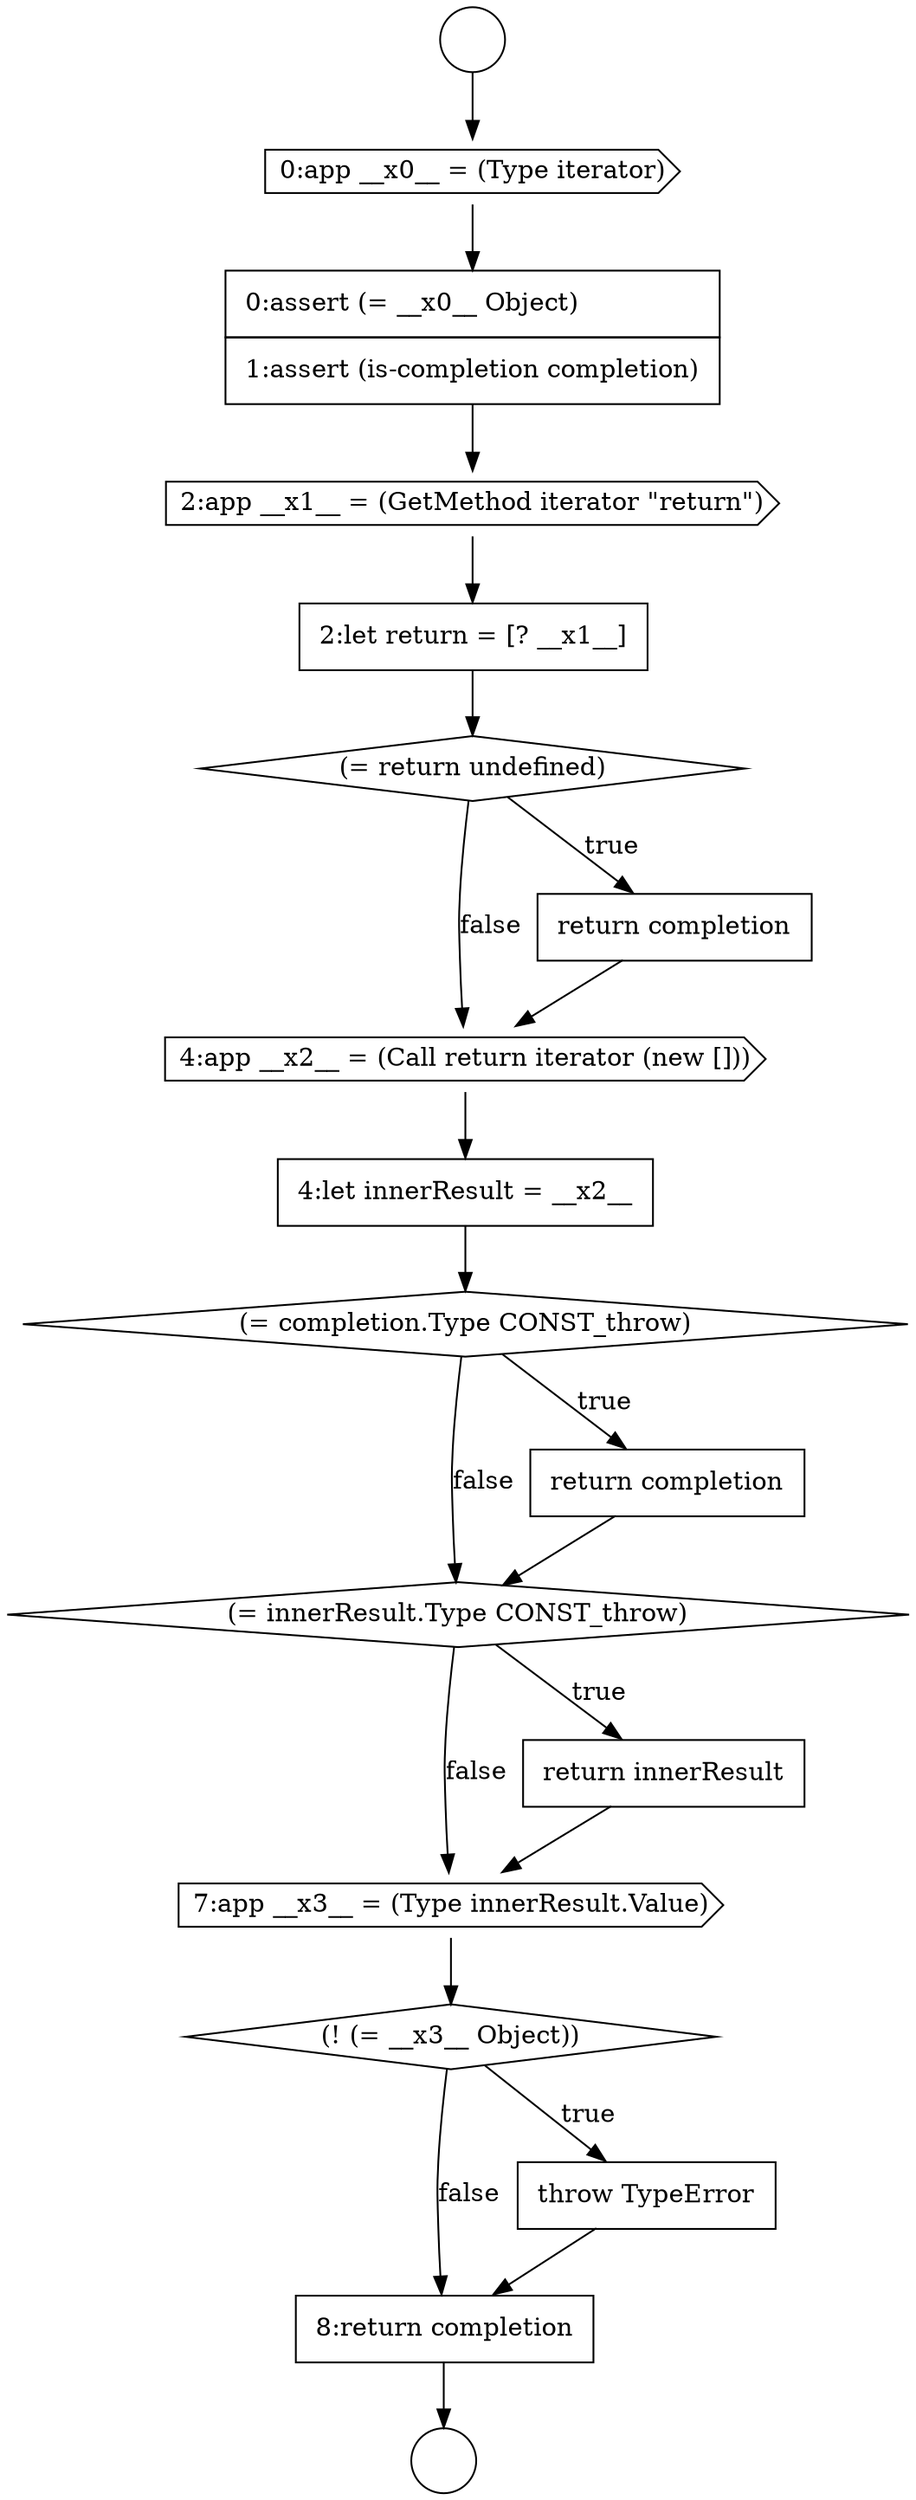 digraph {
  node1041 [shape=circle label=" " color="black" fillcolor="white" style=filled]
  node1046 [shape=none, margin=0, label=<<font color="black">
    <table border="0" cellborder="1" cellspacing="0" cellpadding="10">
      <tr><td align="left">2:let return = [? __x1__]</td></tr>
    </table>
  </font>> color="black" fillcolor="white" style=filled]
  node1055 [shape=cds, label=<<font color="black">7:app __x3__ = (Type innerResult.Value)</font>> color="black" fillcolor="white" style=filled]
  node1051 [shape=diamond, label=<<font color="black">(= completion.Type CONST_throw)</font>> color="black" fillcolor="white" style=filled]
  node1042 [shape=circle label=" " color="black" fillcolor="white" style=filled]
  node1050 [shape=none, margin=0, label=<<font color="black">
    <table border="0" cellborder="1" cellspacing="0" cellpadding="10">
      <tr><td align="left">4:let innerResult = __x2__</td></tr>
    </table>
  </font>> color="black" fillcolor="white" style=filled]
  node1054 [shape=none, margin=0, label=<<font color="black">
    <table border="0" cellborder="1" cellspacing="0" cellpadding="10">
      <tr><td align="left">return innerResult</td></tr>
    </table>
  </font>> color="black" fillcolor="white" style=filled]
  node1058 [shape=none, margin=0, label=<<font color="black">
    <table border="0" cellborder="1" cellspacing="0" cellpadding="10">
      <tr><td align="left">8:return completion</td></tr>
    </table>
  </font>> color="black" fillcolor="white" style=filled]
  node1044 [shape=none, margin=0, label=<<font color="black">
    <table border="0" cellborder="1" cellspacing="0" cellpadding="10">
      <tr><td align="left">0:assert (= __x0__ Object)</td></tr>
      <tr><td align="left">1:assert (is-completion completion)</td></tr>
    </table>
  </font>> color="black" fillcolor="white" style=filled]
  node1049 [shape=cds, label=<<font color="black">4:app __x2__ = (Call return iterator (new []))</font>> color="black" fillcolor="white" style=filled]
  node1053 [shape=diamond, label=<<font color="black">(= innerResult.Type CONST_throw)</font>> color="black" fillcolor="white" style=filled]
  node1052 [shape=none, margin=0, label=<<font color="black">
    <table border="0" cellborder="1" cellspacing="0" cellpadding="10">
      <tr><td align="left">return completion</td></tr>
    </table>
  </font>> color="black" fillcolor="white" style=filled]
  node1045 [shape=cds, label=<<font color="black">2:app __x1__ = (GetMethod iterator &quot;return&quot;)</font>> color="black" fillcolor="white" style=filled]
  node1056 [shape=diamond, label=<<font color="black">(! (= __x3__ Object))</font>> color="black" fillcolor="white" style=filled]
  node1047 [shape=diamond, label=<<font color="black">(= return undefined)</font>> color="black" fillcolor="white" style=filled]
  node1057 [shape=none, margin=0, label=<<font color="black">
    <table border="0" cellborder="1" cellspacing="0" cellpadding="10">
      <tr><td align="left">throw TypeError</td></tr>
    </table>
  </font>> color="black" fillcolor="white" style=filled]
  node1048 [shape=none, margin=0, label=<<font color="black">
    <table border="0" cellborder="1" cellspacing="0" cellpadding="10">
      <tr><td align="left">return completion</td></tr>
    </table>
  </font>> color="black" fillcolor="white" style=filled]
  node1043 [shape=cds, label=<<font color="black">0:app __x0__ = (Type iterator)</font>> color="black" fillcolor="white" style=filled]
  node1054 -> node1055 [ color="black"]
  node1058 -> node1042 [ color="black"]
  node1056 -> node1057 [label=<<font color="black">true</font>> color="black"]
  node1056 -> node1058 [label=<<font color="black">false</font>> color="black"]
  node1055 -> node1056 [ color="black"]
  node1046 -> node1047 [ color="black"]
  node1047 -> node1048 [label=<<font color="black">true</font>> color="black"]
  node1047 -> node1049 [label=<<font color="black">false</font>> color="black"]
  node1051 -> node1052 [label=<<font color="black">true</font>> color="black"]
  node1051 -> node1053 [label=<<font color="black">false</font>> color="black"]
  node1044 -> node1045 [ color="black"]
  node1057 -> node1058 [ color="black"]
  node1049 -> node1050 [ color="black"]
  node1052 -> node1053 [ color="black"]
  node1041 -> node1043 [ color="black"]
  node1045 -> node1046 [ color="black"]
  node1043 -> node1044 [ color="black"]
  node1050 -> node1051 [ color="black"]
  node1053 -> node1054 [label=<<font color="black">true</font>> color="black"]
  node1053 -> node1055 [label=<<font color="black">false</font>> color="black"]
  node1048 -> node1049 [ color="black"]
}

